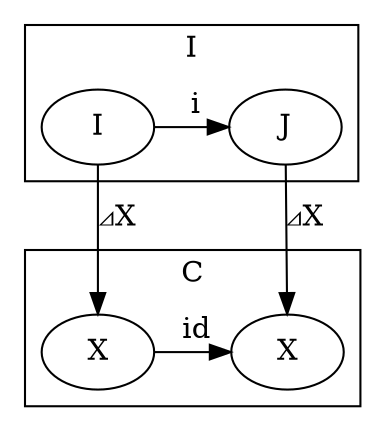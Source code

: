 digraph const {

  subgraph cluster_I {
    label = "I";
    I; J;
    I -> J [label = " i"];
    {rank=same; I; J}
  }
   
  subgraph cluster_C {
    label = "C";
    X; X2;
    X2 [label = "X"];
    X -> X2 [label = " id"];
    {rank=same; X X2}
  }

  I -> X [label = "⊿X"]
  J -> X2 [label = "⊿X"]
}
